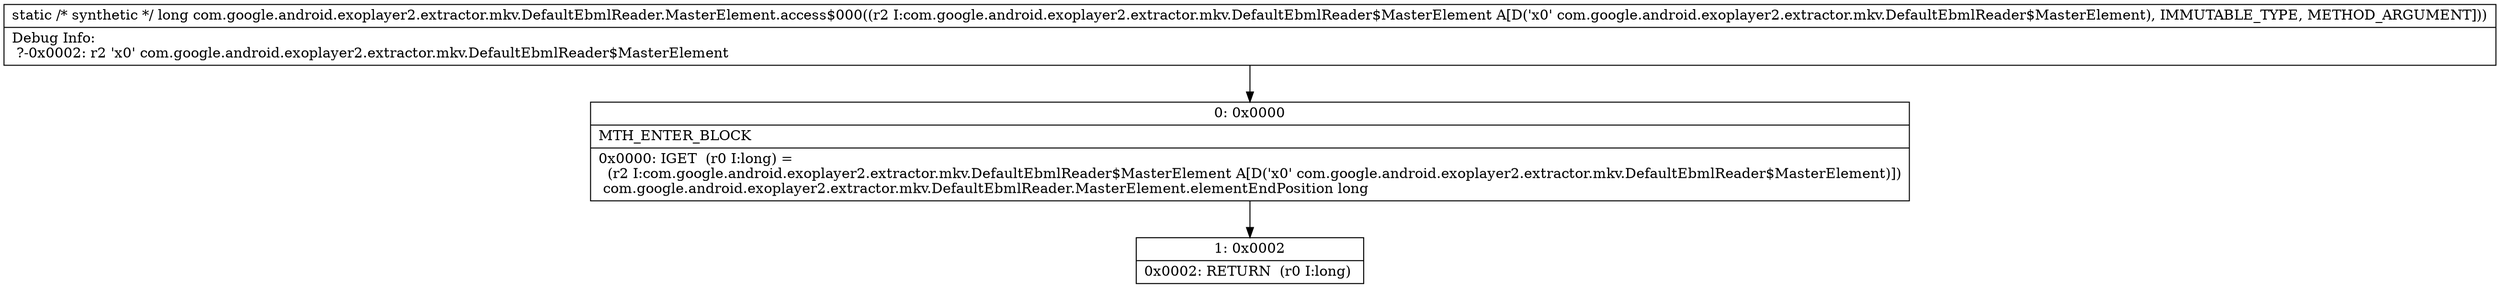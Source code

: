digraph "CFG forcom.google.android.exoplayer2.extractor.mkv.DefaultEbmlReader.MasterElement.access$000(Lcom\/google\/android\/exoplayer2\/extractor\/mkv\/DefaultEbmlReader$MasterElement;)J" {
Node_0 [shape=record,label="{0\:\ 0x0000|MTH_ENTER_BLOCK\l|0x0000: IGET  (r0 I:long) = \l  (r2 I:com.google.android.exoplayer2.extractor.mkv.DefaultEbmlReader$MasterElement A[D('x0' com.google.android.exoplayer2.extractor.mkv.DefaultEbmlReader$MasterElement)])\l com.google.android.exoplayer2.extractor.mkv.DefaultEbmlReader.MasterElement.elementEndPosition long \l}"];
Node_1 [shape=record,label="{1\:\ 0x0002|0x0002: RETURN  (r0 I:long) \l}"];
MethodNode[shape=record,label="{static \/* synthetic *\/ long com.google.android.exoplayer2.extractor.mkv.DefaultEbmlReader.MasterElement.access$000((r2 I:com.google.android.exoplayer2.extractor.mkv.DefaultEbmlReader$MasterElement A[D('x0' com.google.android.exoplayer2.extractor.mkv.DefaultEbmlReader$MasterElement), IMMUTABLE_TYPE, METHOD_ARGUMENT]))  | Debug Info:\l  ?\-0x0002: r2 'x0' com.google.android.exoplayer2.extractor.mkv.DefaultEbmlReader$MasterElement\l}"];
MethodNode -> Node_0;
Node_0 -> Node_1;
}

